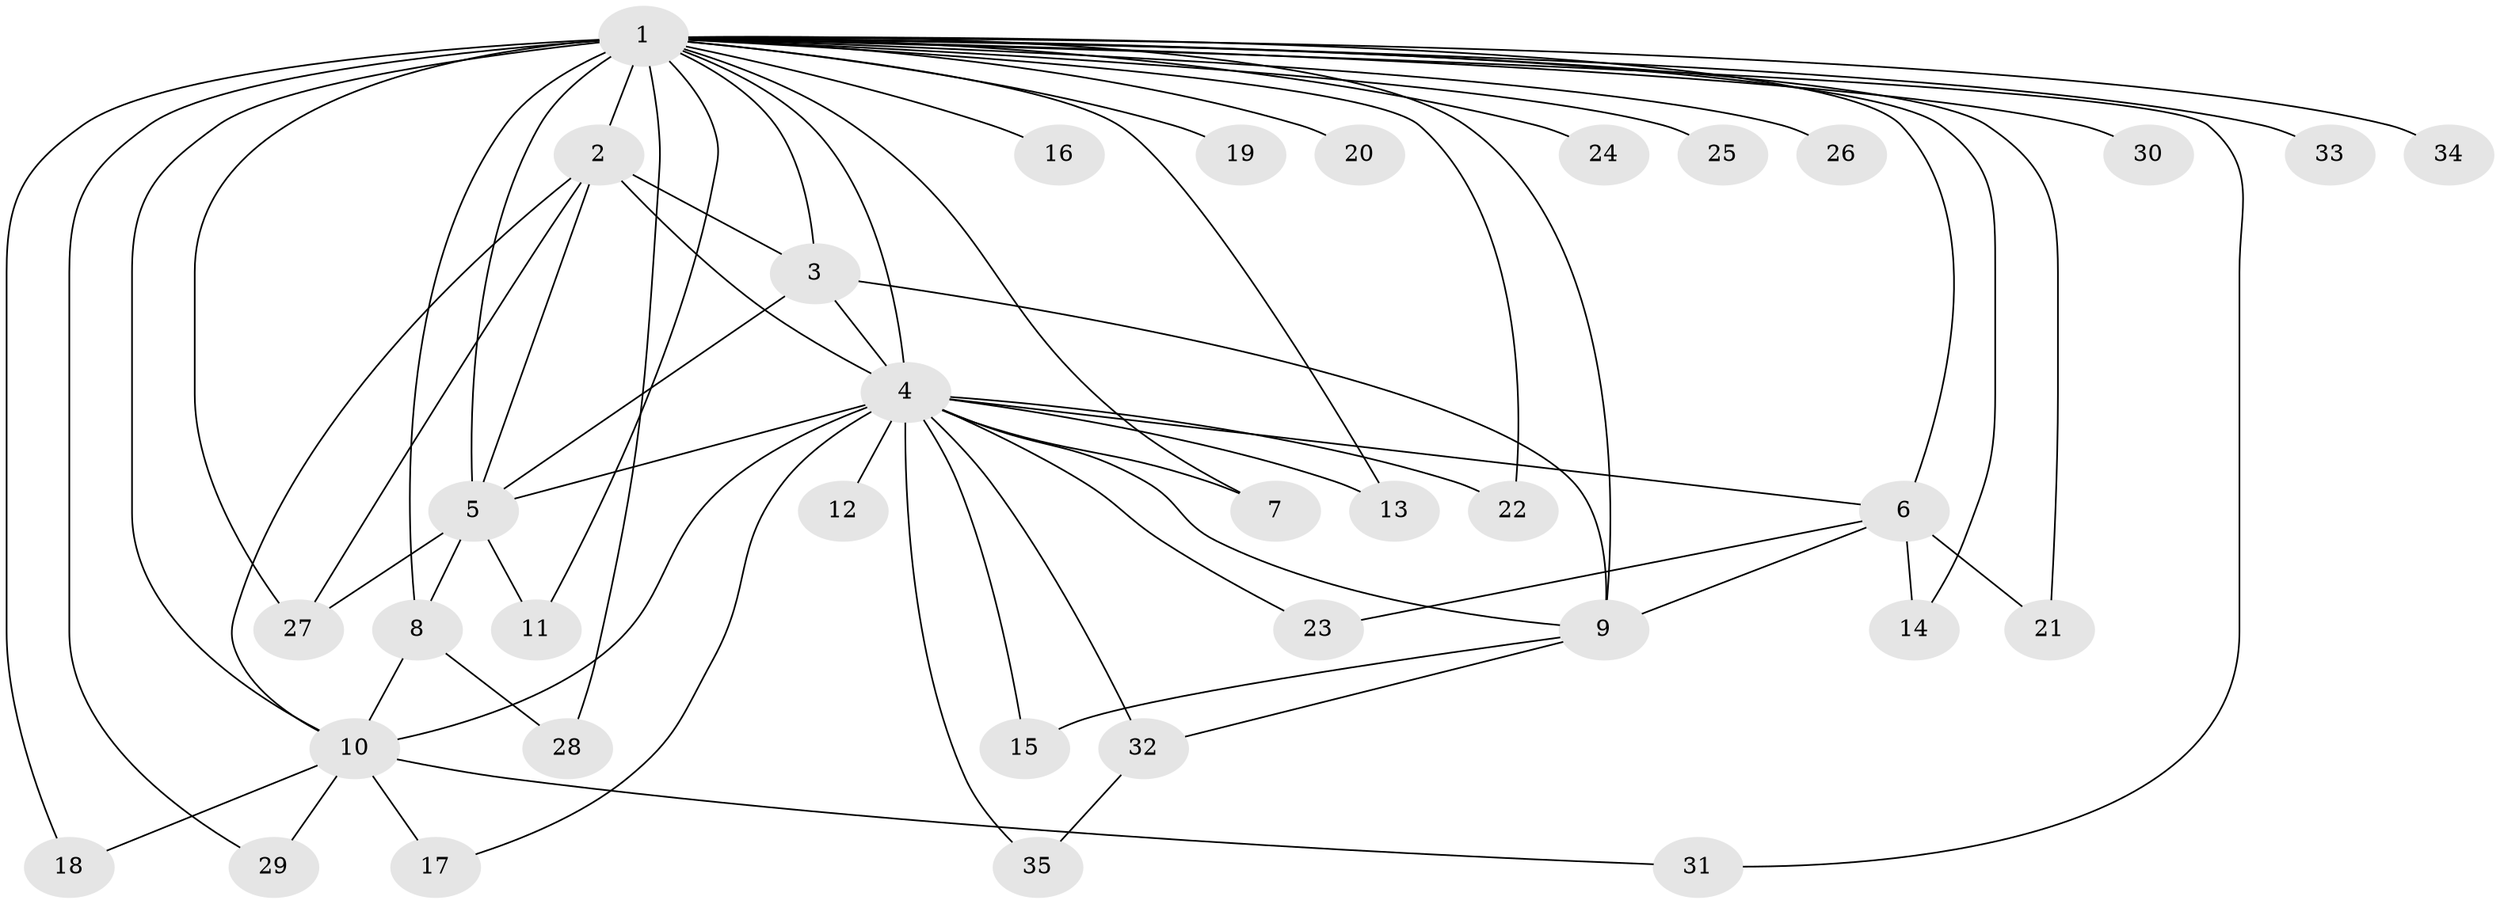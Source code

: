 // original degree distribution, {18: 0.014285714285714285, 15: 0.014285714285714285, 23: 0.014285714285714285, 14: 0.02857142857142857, 26: 0.014285714285714285, 25: 0.014285714285714285, 13: 0.02857142857142857, 19: 0.014285714285714285, 6: 0.04285714285714286, 3: 0.12857142857142856, 4: 0.04285714285714286, 5: 0.014285714285714285, 2: 0.6285714285714286}
// Generated by graph-tools (version 1.1) at 2025/35/03/09/25 02:35:07]
// undirected, 35 vertices, 65 edges
graph export_dot {
graph [start="1"]
  node [color=gray90,style=filled];
  1;
  2;
  3;
  4;
  5;
  6;
  7;
  8;
  9;
  10;
  11;
  12;
  13;
  14;
  15;
  16;
  17;
  18;
  19;
  20;
  21;
  22;
  23;
  24;
  25;
  26;
  27;
  28;
  29;
  30;
  31;
  32;
  33;
  34;
  35;
  1 -- 2 [weight=26.0];
  1 -- 3 [weight=5.0];
  1 -- 4 [weight=6.0];
  1 -- 5 [weight=5.0];
  1 -- 6 [weight=3.0];
  1 -- 7 [weight=1.0];
  1 -- 8 [weight=3.0];
  1 -- 9 [weight=2.0];
  1 -- 10 [weight=1.0];
  1 -- 11 [weight=2.0];
  1 -- 13 [weight=1.0];
  1 -- 14 [weight=1.0];
  1 -- 16 [weight=2.0];
  1 -- 18 [weight=1.0];
  1 -- 19 [weight=2.0];
  1 -- 20 [weight=3.0];
  1 -- 21 [weight=1.0];
  1 -- 22 [weight=1.0];
  1 -- 24 [weight=2.0];
  1 -- 25 [weight=1.0];
  1 -- 26 [weight=1.0];
  1 -- 27 [weight=2.0];
  1 -- 28 [weight=1.0];
  1 -- 29 [weight=1.0];
  1 -- 30 [weight=1.0];
  1 -- 31 [weight=1.0];
  1 -- 33 [weight=1.0];
  1 -- 34 [weight=1.0];
  2 -- 3 [weight=3.0];
  2 -- 4 [weight=2.0];
  2 -- 5 [weight=3.0];
  2 -- 10 [weight=1.0];
  2 -- 27 [weight=3.0];
  3 -- 4 [weight=2.0];
  3 -- 5 [weight=1.0];
  3 -- 9 [weight=3.0];
  4 -- 5 [weight=1.0];
  4 -- 6 [weight=2.0];
  4 -- 7 [weight=2.0];
  4 -- 9 [weight=1.0];
  4 -- 10 [weight=1.0];
  4 -- 12 [weight=1.0];
  4 -- 13 [weight=1.0];
  4 -- 15 [weight=1.0];
  4 -- 17 [weight=1.0];
  4 -- 22 [weight=1.0];
  4 -- 23 [weight=1.0];
  4 -- 32 [weight=1.0];
  4 -- 35 [weight=1.0];
  5 -- 8 [weight=1.0];
  5 -- 11 [weight=1.0];
  5 -- 27 [weight=1.0];
  6 -- 9 [weight=1.0];
  6 -- 14 [weight=1.0];
  6 -- 21 [weight=1.0];
  6 -- 23 [weight=1.0];
  8 -- 10 [weight=1.0];
  8 -- 28 [weight=1.0];
  9 -- 15 [weight=1.0];
  9 -- 32 [weight=1.0];
  10 -- 17 [weight=1.0];
  10 -- 18 [weight=1.0];
  10 -- 29 [weight=1.0];
  10 -- 31 [weight=1.0];
  32 -- 35 [weight=1.0];
}
